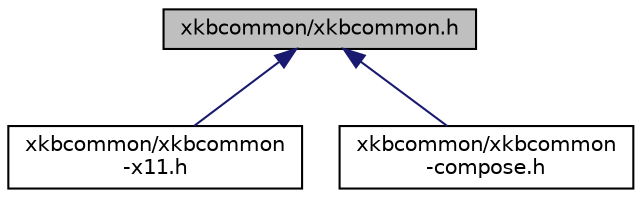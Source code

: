digraph "xkbcommon/xkbcommon.h"
{
  edge [fontname="Helvetica",fontsize="10",labelfontname="Helvetica",labelfontsize="10"];
  node [fontname="Helvetica",fontsize="10",shape=record];
  Node7 [label="xkbcommon/xkbcommon.h",height=0.2,width=0.4,color="black", fillcolor="grey75", style="filled", fontcolor="black"];
  Node7 -> Node8 [dir="back",color="midnightblue",fontsize="10",style="solid",fontname="Helvetica"];
  Node8 [label="xkbcommon/xkbcommon\l-x11.h",height=0.2,width=0.4,color="black", fillcolor="white", style="filled",URL="$xkbcommon-x11_8h.html",tooltip="libxkbcommon-x11 API - Additional X11 support for xkbcommon. "];
  Node7 -> Node9 [dir="back",color="midnightblue",fontsize="10",style="solid",fontname="Helvetica"];
  Node9 [label="xkbcommon/xkbcommon\l-compose.h",height=0.2,width=0.4,color="black", fillcolor="white", style="filled",URL="$xkbcommon-compose_8h.html",tooltip="libxkbcommon Compose API - support for Compose and dead-keys. "];
}

